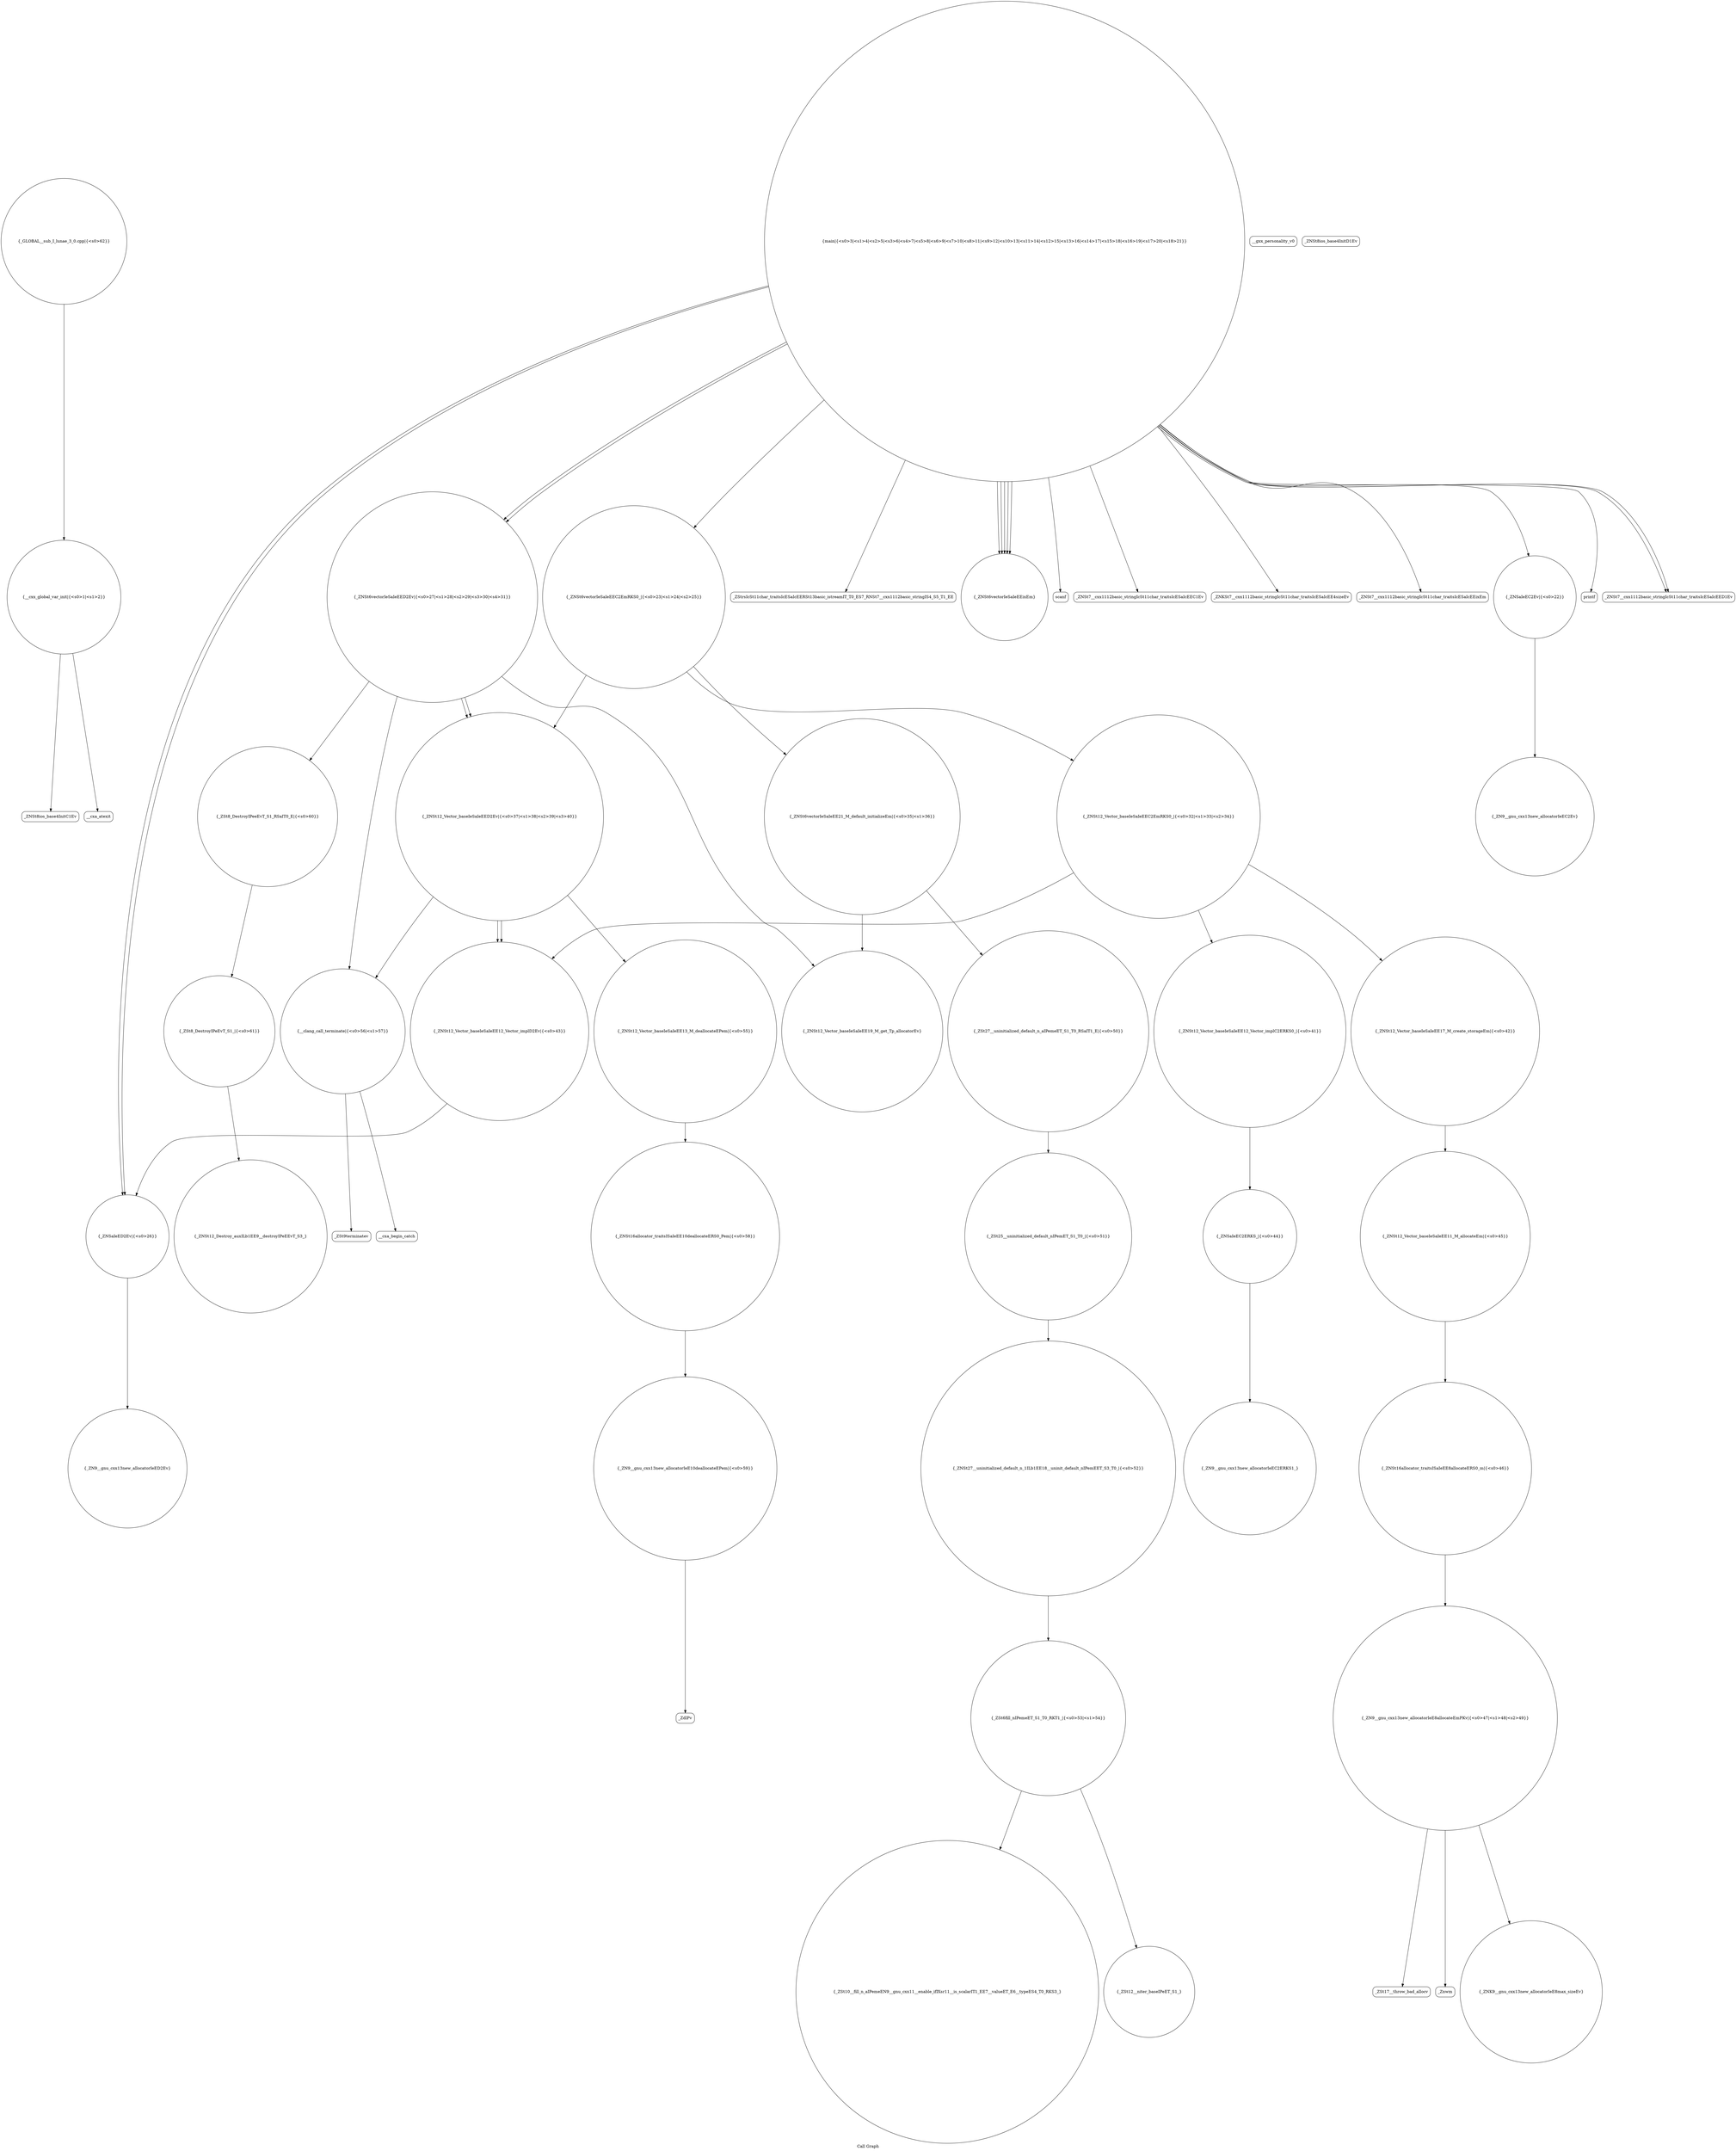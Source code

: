 digraph "Call Graph" {
	label="Call Graph";

	Node0x55863d02e140 [shape=record,shape=circle,label="{__cxx_global_var_init|{<s0>1|<s1>2}}"];
	Node0x55863d02e140:s0 -> Node0x55863d02e1c0[color=black];
	Node0x55863d02e140:s1 -> Node0x55863d02e2c0[color=black];
	Node0x55863d02f7c0 [shape=record,shape=circle,label="{_ZNSt16allocator_traitsISaIeEE10deallocateERS0_Pem|{<s0>58}}"];
	Node0x55863d02f7c0:s0 -> Node0x55863d02f840[color=black];
	Node0x55863d02e4c0 [shape=record,shape=Mrecord,label="{_ZStrsIcSt11char_traitsIcESaIcEERSt13basic_istreamIT_T0_ES7_RNSt7__cxx1112basic_stringIS4_S5_T1_EE}"];
	Node0x55863d02e840 [shape=record,shape=circle,label="{_ZNSt6vectorIeSaIeEEixEm}"];
	Node0x55863d02ebc0 [shape=record,shape=circle,label="{_ZNSt6vectorIeSaIeEE21_M_default_initializeEm|{<s0>35|<s1>36}}"];
	Node0x55863d02ebc0:s0 -> Node0x55863d02f2c0[color=black];
	Node0x55863d02ebc0:s1 -> Node0x55863d02f240[color=black];
	Node0x55863d02ef40 [shape=record,shape=circle,label="{_ZNSt12_Vector_baseIeSaIeEE11_M_allocateEm|{<s0>45}}"];
	Node0x55863d02ef40:s0 -> Node0x55863d02efc0[color=black];
	Node0x55863d02f2c0 [shape=record,shape=circle,label="{_ZNSt12_Vector_baseIeSaIeEE19_M_get_Tp_allocatorEv}"];
	Node0x55863d02f640 [shape=record,shape=circle,label="{__clang_call_terminate|{<s0>56|<s1>57}}"];
	Node0x55863d02f640:s0 -> Node0x55863d02f6c0[color=black];
	Node0x55863d02f640:s1 -> Node0x55863d02f740[color=black];
	Node0x55863d02e340 [shape=record,shape=circle,label="{main|{<s0>3|<s1>4|<s2>5|<s3>6|<s4>7|<s5>8|<s6>9|<s7>10|<s8>11|<s9>12|<s10>13|<s11>14|<s12>15|<s13>16|<s14>17|<s15>18|<s16>19|<s17>20|<s18>21}}"];
	Node0x55863d02e340:s0 -> Node0x55863d02e3c0[color=black];
	Node0x55863d02e340:s1 -> Node0x55863d02e440[color=black];
	Node0x55863d02e340:s2 -> Node0x55863d02e4c0[color=black];
	Node0x55863d02e340:s3 -> Node0x55863d02e5c0[color=black];
	Node0x55863d02e340:s4 -> Node0x55863d02e640[color=black];
	Node0x55863d02e340:s5 -> Node0x55863d02e6c0[color=black];
	Node0x55863d02e340:s6 -> Node0x55863d02e740[color=black];
	Node0x55863d02e340:s7 -> Node0x55863d02e7c0[color=black];
	Node0x55863d02e340:s8 -> Node0x55863d02e840[color=black];
	Node0x55863d02e340:s9 -> Node0x55863d02e7c0[color=black];
	Node0x55863d02e340:s10 -> Node0x55863d02e840[color=black];
	Node0x55863d02e340:s11 -> Node0x55863d02e840[color=black];
	Node0x55863d02e340:s12 -> Node0x55863d02e840[color=black];
	Node0x55863d02e340:s13 -> Node0x55863d02e840[color=black];
	Node0x55863d02e340:s14 -> Node0x55863d02e8c0[color=black];
	Node0x55863d02e340:s15 -> Node0x55863d02e940[color=black];
	Node0x55863d02e340:s16 -> Node0x55863d02e9c0[color=black];
	Node0x55863d02e340:s17 -> Node0x55863d02e940[color=black];
	Node0x55863d02e340:s18 -> Node0x55863d02e9c0[color=black];
	Node0x55863d0309e0 [shape=record,shape=circle,label="{_ZSt8_DestroyIPeEvT_S1_|{<s0>61}}"];
	Node0x55863d0309e0:s0 -> Node0x55863d030a60[color=black];
	Node0x55863d02e6c0 [shape=record,shape=circle,label="{_ZNSaIeEC2Ev|{<s0>22}}"];
	Node0x55863d02e6c0:s0 -> Node0x55863d02ea40[color=black];
	Node0x55863d02ea40 [shape=record,shape=circle,label="{_ZN9__gnu_cxx13new_allocatorIeEC2Ev}"];
	Node0x55863d02edc0 [shape=record,shape=circle,label="{_ZNSt12_Vector_baseIeSaIeEE12_Vector_implD2Ev|{<s0>43}}"];
	Node0x55863d02edc0:s0 -> Node0x55863d02e7c0[color=black];
	Node0x55863d02f140 [shape=record,shape=Mrecord,label="{_ZSt17__throw_bad_allocv}"];
	Node0x55863d02f4c0 [shape=record,shape=circle,label="{_ZSt10__fill_n_aIPemeEN9__gnu_cxx11__enable_ifIXsr11__is_scalarIT1_EE7__valueET_E6__typeES4_T0_RKS3_}"];
	Node0x55863d02e1c0 [shape=record,shape=Mrecord,label="{_ZNSt8ios_base4InitC1Ev}"];
	Node0x55863d02f840 [shape=record,shape=circle,label="{_ZN9__gnu_cxx13new_allocatorIeE10deallocateEPem|{<s0>59}}"];
	Node0x55863d02f840:s0 -> Node0x55863d02f8c0[color=black];
	Node0x55863d02e540 [shape=record,shape=Mrecord,label="{__gxx_personality_v0}"];
	Node0x55863d02e8c0 [shape=record,shape=Mrecord,label="{printf}"];
	Node0x55863d02ec40 [shape=record,shape=circle,label="{_ZNSt12_Vector_baseIeSaIeEED2Ev|{<s0>37|<s1>38|<s2>39|<s3>40}}"];
	Node0x55863d02ec40:s0 -> Node0x55863d02f5c0[color=black];
	Node0x55863d02ec40:s1 -> Node0x55863d02edc0[color=black];
	Node0x55863d02ec40:s2 -> Node0x55863d02edc0[color=black];
	Node0x55863d02ec40:s3 -> Node0x55863d02f640[color=black];
	Node0x55863d02efc0 [shape=record,shape=circle,label="{_ZNSt16allocator_traitsISaIeEE8allocateERS0_m|{<s0>46}}"];
	Node0x55863d02efc0:s0 -> Node0x55863d02f040[color=black];
	Node0x55863d02f340 [shape=record,shape=circle,label="{_ZSt25__uninitialized_default_nIPemET_S1_T0_|{<s0>51}}"];
	Node0x55863d02f340:s0 -> Node0x55863d02f3c0[color=black];
	Node0x55863d02f6c0 [shape=record,shape=Mrecord,label="{__cxa_begin_catch}"];
	Node0x55863d02e3c0 [shape=record,shape=Mrecord,label="{scanf}"];
	Node0x55863d030a60 [shape=record,shape=circle,label="{_ZNSt12_Destroy_auxILb1EE9__destroyIPeEEvT_S3_}"];
	Node0x55863d02e740 [shape=record,shape=circle,label="{_ZNSt6vectorIeSaIeEEC2EmRKS0_|{<s0>23|<s1>24|<s2>25}}"];
	Node0x55863d02e740:s0 -> Node0x55863d02eb40[color=black];
	Node0x55863d02e740:s1 -> Node0x55863d02ebc0[color=black];
	Node0x55863d02e740:s2 -> Node0x55863d02ec40[color=black];
	Node0x55863d02eac0 [shape=record,shape=circle,label="{_ZN9__gnu_cxx13new_allocatorIeED2Ev}"];
	Node0x55863d02ee40 [shape=record,shape=circle,label="{_ZNSaIeEC2ERKS_|{<s0>44}}"];
	Node0x55863d02ee40:s0 -> Node0x55863d02eec0[color=black];
	Node0x55863d02f1c0 [shape=record,shape=Mrecord,label="{_Znwm}"];
	Node0x55863d02f540 [shape=record,shape=circle,label="{_ZSt12__niter_baseIPeET_S1_}"];
	Node0x55863d02e240 [shape=record,shape=Mrecord,label="{_ZNSt8ios_base4InitD1Ev}"];
	Node0x55863d02f8c0 [shape=record,shape=Mrecord,label="{_ZdlPv}"];
	Node0x55863d02e5c0 [shape=record,shape=Mrecord,label="{_ZNKSt7__cxx1112basic_stringIcSt11char_traitsIcESaIcEE4sizeEv}"];
	Node0x55863d02e940 [shape=record,shape=circle,label="{_ZNSt6vectorIeSaIeEED2Ev|{<s0>27|<s1>28|<s2>29|<s3>30|<s4>31}}"];
	Node0x55863d02e940:s0 -> Node0x55863d02f2c0[color=black];
	Node0x55863d02e940:s1 -> Node0x55863d030960[color=black];
	Node0x55863d02e940:s2 -> Node0x55863d02ec40[color=black];
	Node0x55863d02e940:s3 -> Node0x55863d02ec40[color=black];
	Node0x55863d02e940:s4 -> Node0x55863d02f640[color=black];
	Node0x55863d02ecc0 [shape=record,shape=circle,label="{_ZNSt12_Vector_baseIeSaIeEE12_Vector_implC2ERKS0_|{<s0>41}}"];
	Node0x55863d02ecc0:s0 -> Node0x55863d02ee40[color=black];
	Node0x55863d02f040 [shape=record,shape=circle,label="{_ZN9__gnu_cxx13new_allocatorIeE8allocateEmPKv|{<s0>47|<s1>48|<s2>49}}"];
	Node0x55863d02f040:s0 -> Node0x55863d02f0c0[color=black];
	Node0x55863d02f040:s1 -> Node0x55863d02f140[color=black];
	Node0x55863d02f040:s2 -> Node0x55863d02f1c0[color=black];
	Node0x55863d02f3c0 [shape=record,shape=circle,label="{_ZNSt27__uninitialized_default_n_1ILb1EE18__uninit_default_nIPemEET_S3_T0_|{<s0>52}}"];
	Node0x55863d02f3c0:s0 -> Node0x55863d02f440[color=black];
	Node0x55863d02f740 [shape=record,shape=Mrecord,label="{_ZSt9terminatev}"];
	Node0x55863d02e440 [shape=record,shape=Mrecord,label="{_ZNSt7__cxx1112basic_stringIcSt11char_traitsIcESaIcEEC1Ev}"];
	Node0x55863d030ae0 [shape=record,shape=circle,label="{_GLOBAL__sub_I_lunae_3_0.cpp|{<s0>62}}"];
	Node0x55863d030ae0:s0 -> Node0x55863d02e140[color=black];
	Node0x55863d02e7c0 [shape=record,shape=circle,label="{_ZNSaIeED2Ev|{<s0>26}}"];
	Node0x55863d02e7c0:s0 -> Node0x55863d02eac0[color=black];
	Node0x55863d02eb40 [shape=record,shape=circle,label="{_ZNSt12_Vector_baseIeSaIeEEC2EmRKS0_|{<s0>32|<s1>33|<s2>34}}"];
	Node0x55863d02eb40:s0 -> Node0x55863d02ecc0[color=black];
	Node0x55863d02eb40:s1 -> Node0x55863d02ed40[color=black];
	Node0x55863d02eb40:s2 -> Node0x55863d02edc0[color=black];
	Node0x55863d02eec0 [shape=record,shape=circle,label="{_ZN9__gnu_cxx13new_allocatorIeEC2ERKS1_}"];
	Node0x55863d02f240 [shape=record,shape=circle,label="{_ZSt27__uninitialized_default_n_aIPemeET_S1_T0_RSaIT1_E|{<s0>50}}"];
	Node0x55863d02f240:s0 -> Node0x55863d02f340[color=black];
	Node0x55863d02f5c0 [shape=record,shape=circle,label="{_ZNSt12_Vector_baseIeSaIeEE13_M_deallocateEPem|{<s0>55}}"];
	Node0x55863d02f5c0:s0 -> Node0x55863d02f7c0[color=black];
	Node0x55863d02e2c0 [shape=record,shape=Mrecord,label="{__cxa_atexit}"];
	Node0x55863d030960 [shape=record,shape=circle,label="{_ZSt8_DestroyIPeeEvT_S1_RSaIT0_E|{<s0>60}}"];
	Node0x55863d030960:s0 -> Node0x55863d0309e0[color=black];
	Node0x55863d02e640 [shape=record,shape=Mrecord,label="{_ZNSt7__cxx1112basic_stringIcSt11char_traitsIcESaIcEEixEm}"];
	Node0x55863d02e9c0 [shape=record,shape=Mrecord,label="{_ZNSt7__cxx1112basic_stringIcSt11char_traitsIcESaIcEED1Ev}"];
	Node0x55863d02ed40 [shape=record,shape=circle,label="{_ZNSt12_Vector_baseIeSaIeEE17_M_create_storageEm|{<s0>42}}"];
	Node0x55863d02ed40:s0 -> Node0x55863d02ef40[color=black];
	Node0x55863d02f0c0 [shape=record,shape=circle,label="{_ZNK9__gnu_cxx13new_allocatorIeE8max_sizeEv}"];
	Node0x55863d02f440 [shape=record,shape=circle,label="{_ZSt6fill_nIPemeET_S1_T0_RKT1_|{<s0>53|<s1>54}}"];
	Node0x55863d02f440:s0 -> Node0x55863d02f540[color=black];
	Node0x55863d02f440:s1 -> Node0x55863d02f4c0[color=black];
}
